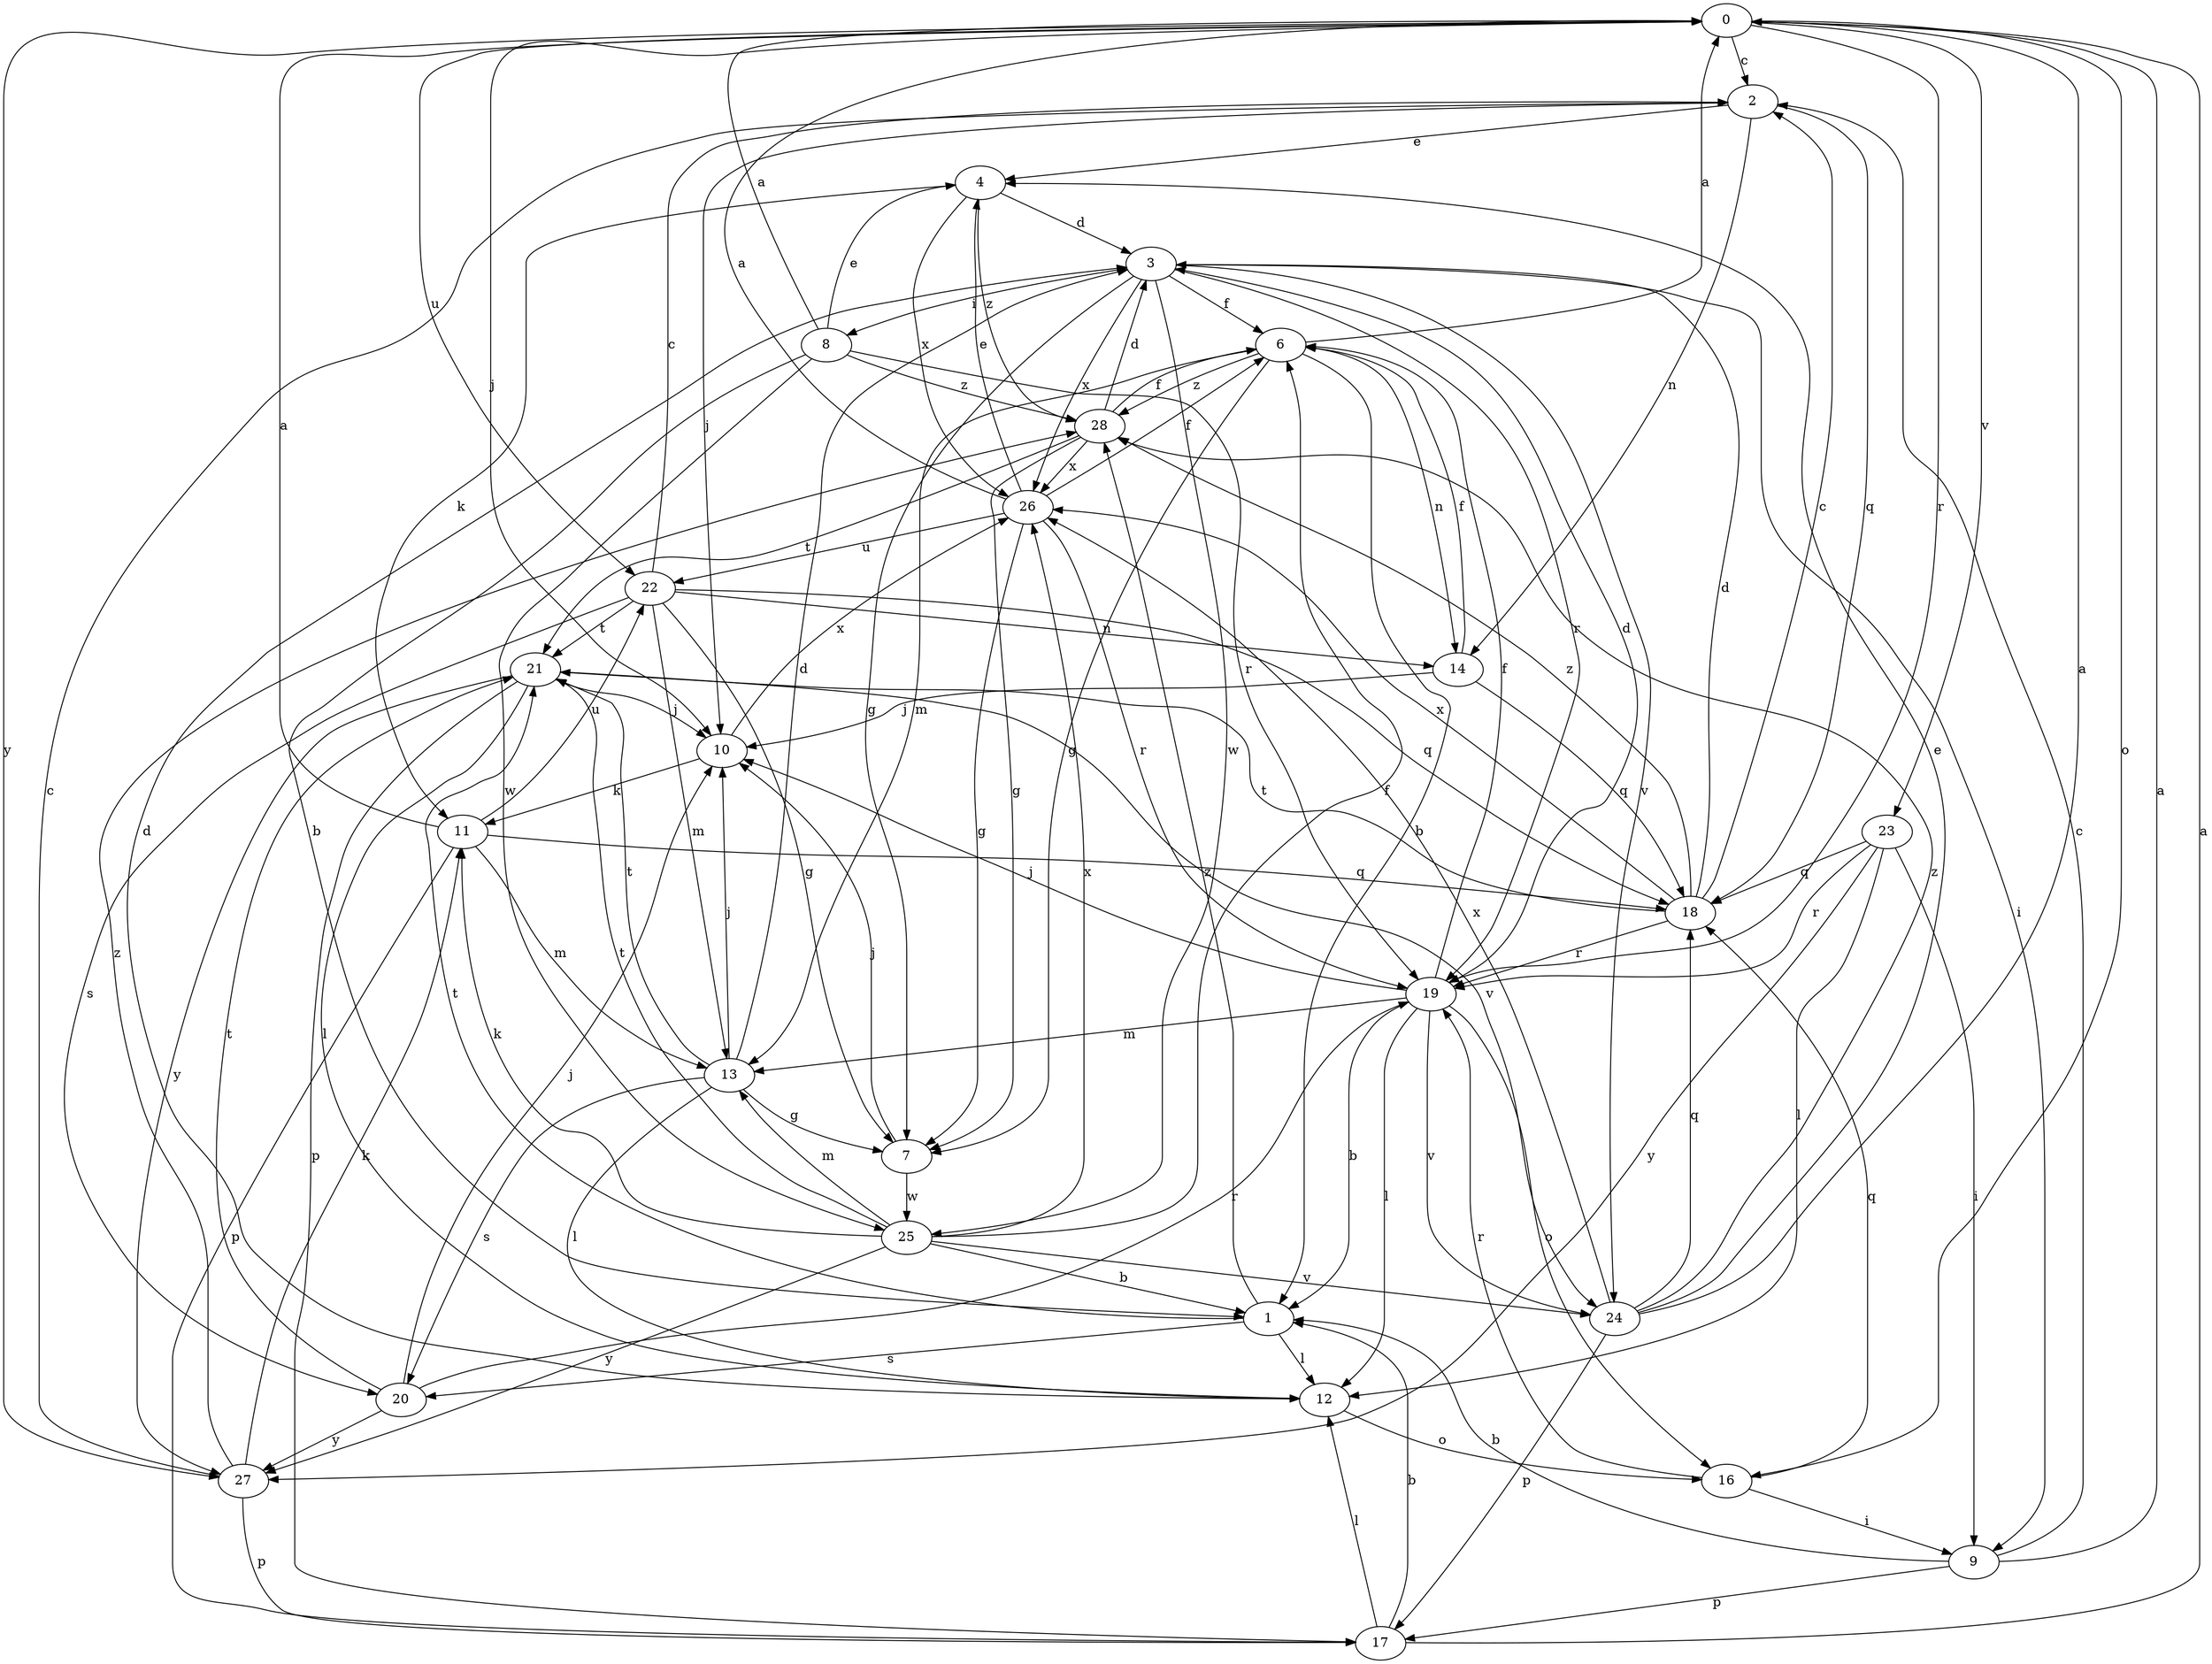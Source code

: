 strict digraph  {
0;
1;
2;
3;
4;
6;
7;
8;
9;
10;
11;
12;
13;
14;
16;
17;
18;
19;
20;
21;
22;
23;
24;
25;
26;
27;
28;
0 -> 2  [label=c];
0 -> 10  [label=j];
0 -> 16  [label=o];
0 -> 19  [label=r];
0 -> 22  [label=u];
0 -> 23  [label=v];
0 -> 27  [label=y];
1 -> 12  [label=l];
1 -> 20  [label=s];
1 -> 21  [label=t];
1 -> 28  [label=z];
2 -> 4  [label=e];
2 -> 10  [label=j];
2 -> 14  [label=n];
2 -> 18  [label=q];
3 -> 6  [label=f];
3 -> 7  [label=g];
3 -> 8  [label=i];
3 -> 9  [label=i];
3 -> 19  [label=r];
3 -> 24  [label=v];
3 -> 25  [label=w];
3 -> 26  [label=x];
4 -> 3  [label=d];
4 -> 11  [label=k];
4 -> 26  [label=x];
4 -> 28  [label=z];
6 -> 0  [label=a];
6 -> 1  [label=b];
6 -> 7  [label=g];
6 -> 13  [label=m];
6 -> 14  [label=n];
6 -> 28  [label=z];
7 -> 10  [label=j];
7 -> 25  [label=w];
8 -> 0  [label=a];
8 -> 1  [label=b];
8 -> 4  [label=e];
8 -> 19  [label=r];
8 -> 25  [label=w];
8 -> 28  [label=z];
9 -> 0  [label=a];
9 -> 1  [label=b];
9 -> 2  [label=c];
9 -> 17  [label=p];
10 -> 11  [label=k];
10 -> 26  [label=x];
11 -> 0  [label=a];
11 -> 13  [label=m];
11 -> 17  [label=p];
11 -> 18  [label=q];
11 -> 22  [label=u];
12 -> 3  [label=d];
12 -> 16  [label=o];
13 -> 3  [label=d];
13 -> 7  [label=g];
13 -> 10  [label=j];
13 -> 12  [label=l];
13 -> 20  [label=s];
13 -> 21  [label=t];
14 -> 6  [label=f];
14 -> 10  [label=j];
14 -> 18  [label=q];
16 -> 9  [label=i];
16 -> 18  [label=q];
16 -> 19  [label=r];
17 -> 0  [label=a];
17 -> 1  [label=b];
17 -> 12  [label=l];
18 -> 2  [label=c];
18 -> 3  [label=d];
18 -> 19  [label=r];
18 -> 21  [label=t];
18 -> 26  [label=x];
18 -> 28  [label=z];
19 -> 1  [label=b];
19 -> 3  [label=d];
19 -> 6  [label=f];
19 -> 10  [label=j];
19 -> 12  [label=l];
19 -> 13  [label=m];
19 -> 16  [label=o];
19 -> 24  [label=v];
20 -> 10  [label=j];
20 -> 19  [label=r];
20 -> 21  [label=t];
20 -> 27  [label=y];
21 -> 10  [label=j];
21 -> 12  [label=l];
21 -> 17  [label=p];
21 -> 24  [label=v];
21 -> 27  [label=y];
22 -> 2  [label=c];
22 -> 7  [label=g];
22 -> 13  [label=m];
22 -> 14  [label=n];
22 -> 18  [label=q];
22 -> 20  [label=s];
22 -> 21  [label=t];
23 -> 9  [label=i];
23 -> 12  [label=l];
23 -> 18  [label=q];
23 -> 19  [label=r];
23 -> 27  [label=y];
24 -> 0  [label=a];
24 -> 4  [label=e];
24 -> 17  [label=p];
24 -> 18  [label=q];
24 -> 26  [label=x];
24 -> 28  [label=z];
25 -> 1  [label=b];
25 -> 6  [label=f];
25 -> 11  [label=k];
25 -> 13  [label=m];
25 -> 21  [label=t];
25 -> 24  [label=v];
25 -> 26  [label=x];
25 -> 27  [label=y];
26 -> 0  [label=a];
26 -> 4  [label=e];
26 -> 6  [label=f];
26 -> 7  [label=g];
26 -> 19  [label=r];
26 -> 22  [label=u];
27 -> 2  [label=c];
27 -> 11  [label=k];
27 -> 17  [label=p];
27 -> 28  [label=z];
28 -> 3  [label=d];
28 -> 6  [label=f];
28 -> 7  [label=g];
28 -> 21  [label=t];
28 -> 26  [label=x];
}
